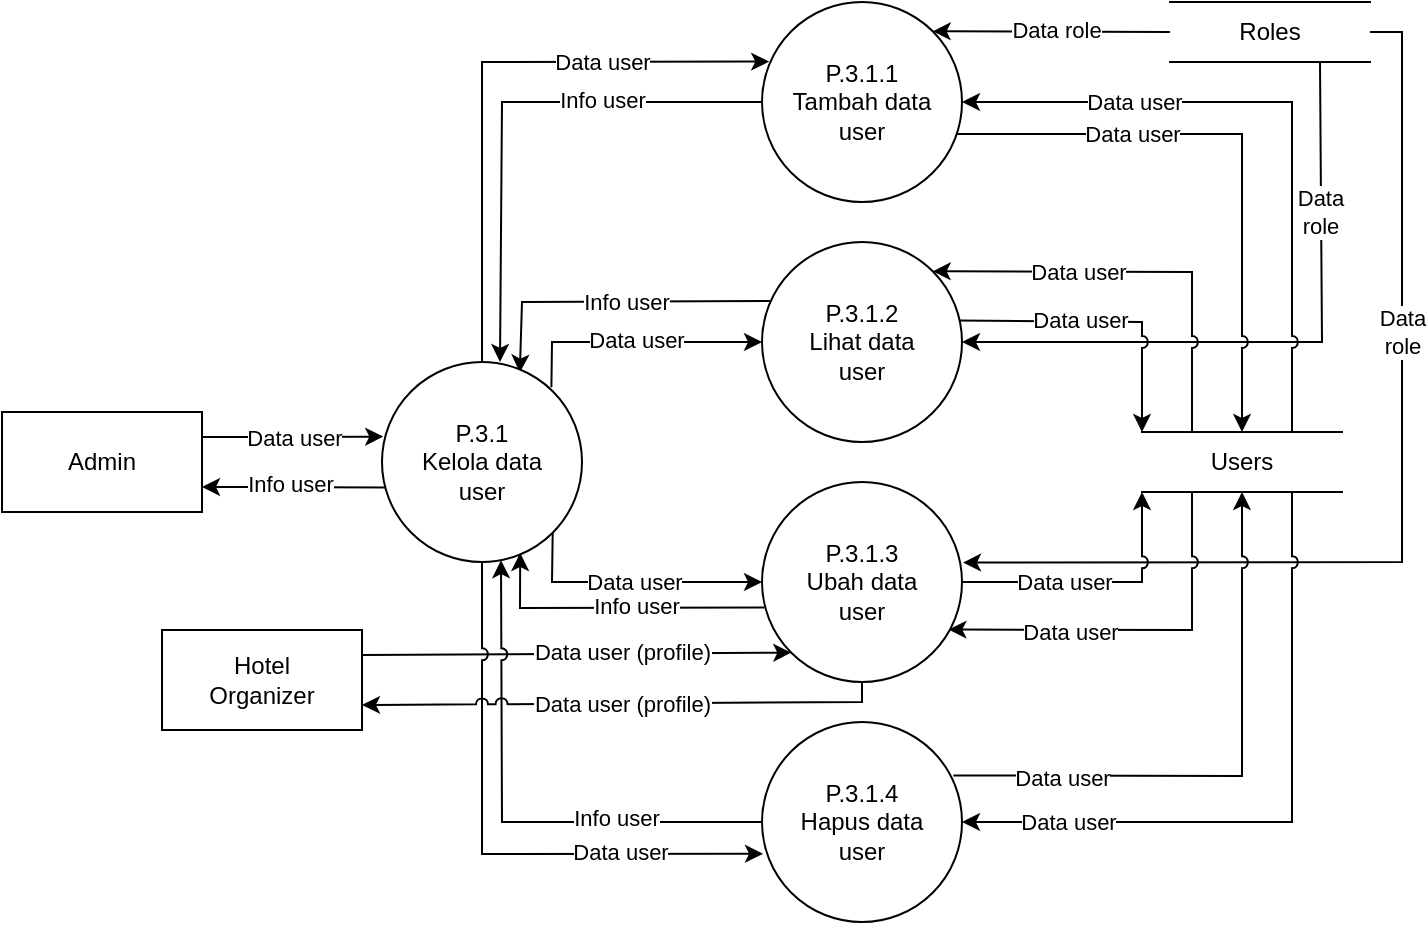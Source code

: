 <mxfile>
    <diagram id="PZpnqLampvH4WTl2chg_" name="Page-1">
        <mxGraphModel dx="1039" dy="776" grid="1" gridSize="10" guides="1" tooltips="1" connect="1" arrows="1" fold="1" page="1" pageScale="1" pageWidth="850" pageHeight="1100" background="#ffffff" math="0" shadow="0">
            <root>
                <mxCell id="0"/>
                <mxCell id="1" parent="0"/>
                <mxCell id="2" value="" style="endArrow=classic;html=1;rounded=0;curved=0;jumpStyle=arc;exitX=1;exitY=0.25;exitDx=0;exitDy=0;entryX=0.006;entryY=0.373;entryDx=0;entryDy=0;entryPerimeter=0;" parent="1" source="42" target="41" edge="1">
                    <mxGeometry width="50" height="50" relative="1" as="geometry">
                        <mxPoint x="260" y="630" as="sourcePoint"/>
                        <mxPoint x="310" y="580" as="targetPoint"/>
                    </mxGeometry>
                </mxCell>
                <mxCell id="47" value="Data user" style="edgeLabel;html=1;align=center;verticalAlign=middle;resizable=0;points=[];" parent="2" vertex="1" connectable="0">
                    <mxGeometry x="-0.133" relative="1" as="geometry">
                        <mxPoint x="6" as="offset"/>
                    </mxGeometry>
                </mxCell>
                <mxCell id="3" value="" style="endArrow=classic;html=1;rounded=0;curved=0;jumpStyle=arc;entryX=0;entryY=1;entryDx=0;entryDy=0;exitX=1;exitY=0.25;exitDx=0;exitDy=0;" parent="1" source="58" target="43" edge="1">
                    <mxGeometry width="50" height="50" relative="1" as="geometry">
                        <mxPoint x="300" y="680" as="sourcePoint"/>
                        <mxPoint x="350" y="630" as="targetPoint"/>
                    </mxGeometry>
                </mxCell>
                <mxCell id="59" value="Data user (profile)" style="edgeLabel;html=1;align=center;verticalAlign=middle;resizable=0;points=[];" parent="3" vertex="1" connectable="0">
                    <mxGeometry x="-0.003" y="1" relative="1" as="geometry">
                        <mxPoint x="23" as="offset"/>
                    </mxGeometry>
                </mxCell>
                <mxCell id="4" value="" style="endArrow=classic;html=1;rounded=0;curved=0;jumpStyle=arc;exitX=0.847;exitY=0.126;exitDx=0;exitDy=0;entryX=0;entryY=0.5;entryDx=0;entryDy=0;exitPerimeter=0;" parent="1" source="41" target="44" edge="1">
                    <mxGeometry width="50" height="50" relative="1" as="geometry">
                        <mxPoint x="410" y="580" as="sourcePoint"/>
                        <mxPoint x="460" y="530" as="targetPoint"/>
                        <Array as="points">
                            <mxPoint x="415" y="410"/>
                        </Array>
                    </mxGeometry>
                </mxCell>
                <mxCell id="52" value="&lt;span style=&quot;color: rgb(0, 0, 0);&quot;&gt;Data user&lt;/span&gt;" style="edgeLabel;html=1;align=center;verticalAlign=middle;resizable=0;points=[];" parent="4" vertex="1" connectable="0">
                    <mxGeometry x="0.007" y="1" relative="1" as="geometry">
                        <mxPoint as="offset"/>
                    </mxGeometry>
                </mxCell>
                <mxCell id="6" value="" style="endArrow=classic;html=1;rounded=0;curved=0;jumpStyle=arc;exitX=0;exitY=0.5;exitDx=0;exitDy=0;entryX=0.59;entryY=0;entryDx=0;entryDy=0;entryPerimeter=0;" parent="1" source="45" target="41" edge="1">
                    <mxGeometry width="50" height="50" relative="1" as="geometry">
                        <mxPoint x="440" y="400" as="sourcePoint"/>
                        <mxPoint x="490" y="350" as="targetPoint"/>
                        <Array as="points">
                            <mxPoint x="390" y="290"/>
                        </Array>
                    </mxGeometry>
                </mxCell>
                <mxCell id="50" value="Info user" style="edgeLabel;html=1;align=center;verticalAlign=middle;resizable=0;points=[];" parent="6" vertex="1" connectable="0">
                    <mxGeometry x="-0.345" y="2" relative="1" as="geometry">
                        <mxPoint x="5" y="-3" as="offset"/>
                    </mxGeometry>
                </mxCell>
                <mxCell id="9" value="" style="endArrow=classic;html=1;rounded=0;curved=0;jumpStyle=arc;exitX=0.5;exitY=0;exitDx=0;exitDy=0;entryX=0.036;entryY=0.298;entryDx=0;entryDy=0;entryPerimeter=0;" parent="1" source="41" target="45" edge="1">
                    <mxGeometry width="50" height="50" relative="1" as="geometry">
                        <mxPoint x="400" y="610" as="sourcePoint"/>
                        <mxPoint x="450" y="560" as="targetPoint"/>
                        <Array as="points">
                            <mxPoint x="380" y="270"/>
                        </Array>
                    </mxGeometry>
                </mxCell>
                <mxCell id="49" value="Data user" style="edgeLabel;html=1;align=center;verticalAlign=middle;resizable=0;points=[];" parent="9" vertex="1" connectable="0">
                    <mxGeometry x="0.305" y="2" relative="1" as="geometry">
                        <mxPoint x="18" y="2" as="offset"/>
                    </mxGeometry>
                </mxCell>
                <mxCell id="11" value="" style="endArrow=classic;html=1;rounded=0;curved=0;jumpStyle=arc;exitX=1;exitY=0.5;exitDx=0;exitDy=0;entryX=1.005;entryY=0.403;entryDx=0;entryDy=0;entryPerimeter=0;" parent="1" source="62" target="43" edge="1">
                    <mxGeometry width="50" height="50" relative="1" as="geometry">
                        <mxPoint x="810" y="370" as="sourcePoint"/>
                        <mxPoint x="860" y="320" as="targetPoint"/>
                        <Array as="points">
                            <mxPoint x="840" y="255"/>
                            <mxPoint x="840" y="520"/>
                            <mxPoint x="824" y="520"/>
                        </Array>
                    </mxGeometry>
                </mxCell>
                <mxCell id="71" value="&lt;span style=&quot;color: rgb(0, 0, 0);&quot;&gt;Data&lt;/span&gt;&lt;div&gt;&lt;span style=&quot;color: rgb(0, 0, 0);&quot;&gt;role&lt;/span&gt;&lt;/div&gt;" style="edgeLabel;html=1;align=center;verticalAlign=middle;resizable=0;points=[];" parent="11" vertex="1" connectable="0">
                    <mxGeometry x="-0.338" relative="1" as="geometry">
                        <mxPoint as="offset"/>
                    </mxGeometry>
                </mxCell>
                <mxCell id="13" value="" style="endArrow=classic;html=1;rounded=0;curved=0;jumpStyle=arc;exitX=0.75;exitY=1;exitDx=0;exitDy=0;entryX=1;entryY=0.5;entryDx=0;entryDy=0;" parent="1" source="62" target="44" edge="1">
                    <mxGeometry width="50" height="50" relative="1" as="geometry">
                        <mxPoint x="780" y="400" as="sourcePoint"/>
                        <mxPoint x="830" y="350" as="targetPoint"/>
                        <Array as="points">
                            <mxPoint x="800" y="410"/>
                        </Array>
                    </mxGeometry>
                </mxCell>
                <mxCell id="72" value="&lt;span style=&quot;color: rgb(0, 0, 0); scrollbar-color: rgb(226, 226, 226) rgb(251, 251, 251);&quot;&gt;Data&lt;/span&gt;&lt;div style=&quot;color: rgb(63, 63, 63); scrollbar-color: rgb(226, 226, 226) rgb(251, 251, 251);&quot;&gt;&lt;span style=&quot;color: rgb(0, 0, 0); scrollbar-color: rgb(226, 226, 226) rgb(251, 251, 251);&quot;&gt;role&lt;/span&gt;&lt;/div&gt;" style="edgeLabel;html=1;align=center;verticalAlign=middle;resizable=0;points=[];" parent="13" vertex="1" connectable="0">
                    <mxGeometry x="-0.532" y="-1" relative="1" as="geometry">
                        <mxPoint as="offset"/>
                    </mxGeometry>
                </mxCell>
                <mxCell id="15" value="" style="endArrow=classic;html=1;rounded=0;curved=0;jumpStyle=arc;entryX=1;entryY=0.75;entryDx=0;entryDy=0;exitX=0.015;exitY=0.627;exitDx=0;exitDy=0;exitPerimeter=0;" parent="1" source="41" target="42" edge="1">
                    <mxGeometry width="50" height="50" relative="1" as="geometry">
                        <mxPoint x="250" y="555" as="sourcePoint"/>
                        <mxPoint x="300" y="505" as="targetPoint"/>
                    </mxGeometry>
                </mxCell>
                <mxCell id="48" value="Info user" style="edgeLabel;html=1;align=center;verticalAlign=middle;resizable=0;points=[];" parent="15" vertex="1" connectable="0">
                    <mxGeometry x="0.051" y="-2" relative="1" as="geometry">
                        <mxPoint as="offset"/>
                    </mxGeometry>
                </mxCell>
                <mxCell id="21" value="" style="endArrow=classic;html=1;rounded=0;curved=0;jumpStyle=arc;exitX=0;exitY=0.5;exitDx=0;exitDy=0;entryX=1;entryY=0;entryDx=0;entryDy=0;" parent="1" source="62" target="45" edge="1">
                    <mxGeometry width="50" height="50" relative="1" as="geometry">
                        <mxPoint x="670" y="380" as="sourcePoint"/>
                        <mxPoint x="720" y="330" as="targetPoint"/>
                    </mxGeometry>
                </mxCell>
                <mxCell id="73" value="Data role" style="edgeLabel;html=1;align=center;verticalAlign=middle;resizable=0;points=[];" parent="21" vertex="1" connectable="0">
                    <mxGeometry x="-0.029" y="-2" relative="1" as="geometry">
                        <mxPoint y="1" as="offset"/>
                    </mxGeometry>
                </mxCell>
                <mxCell id="24" value="" style="endArrow=classic;html=1;rounded=0;curved=0;jumpStyle=arc;entryX=1;entryY=0.5;entryDx=0;entryDy=0;exitX=0.75;exitY=0;exitDx=0;exitDy=0;" parent="1" source="61" target="45" edge="1">
                    <mxGeometry width="50" height="50" relative="1" as="geometry">
                        <mxPoint x="735" y="390" as="sourcePoint"/>
                        <mxPoint x="785" y="340" as="targetPoint"/>
                        <Array as="points">
                            <mxPoint x="785" y="290"/>
                        </Array>
                    </mxGeometry>
                </mxCell>
                <mxCell id="64" value="&lt;span style=&quot;color: rgb(0, 0, 0);&quot;&gt;Data user&lt;/span&gt;" style="edgeLabel;html=1;align=center;verticalAlign=middle;resizable=0;points=[];" parent="24" vertex="1" connectable="0">
                    <mxGeometry x="0.48" relative="1" as="geometry">
                        <mxPoint as="offset"/>
                    </mxGeometry>
                </mxCell>
                <mxCell id="26" value="" style="endArrow=classic;html=1;rounded=0;curved=0;jumpStyle=arc;entryX=0.595;entryY=0.991;entryDx=0;entryDy=0;entryPerimeter=0;exitX=0;exitY=0.5;exitDx=0;exitDy=0;" parent="1" source="46" target="41" edge="1">
                    <mxGeometry width="50" height="50" relative="1" as="geometry">
                        <mxPoint x="400" y="650" as="sourcePoint"/>
                        <mxPoint x="450" y="600" as="targetPoint"/>
                        <Array as="points">
                            <mxPoint x="390" y="650"/>
                        </Array>
                    </mxGeometry>
                </mxCell>
                <mxCell id="57" value="&lt;span style=&quot;color: rgb(0, 0, 0);&quot;&gt;Info user&lt;/span&gt;" style="edgeLabel;html=1;align=center;verticalAlign=middle;resizable=0;points=[];" parent="26" vertex="1" connectable="0">
                    <mxGeometry x="-0.436" y="-2" relative="1" as="geometry">
                        <mxPoint as="offset"/>
                    </mxGeometry>
                </mxCell>
                <mxCell id="27" value="" style="endArrow=classic;html=1;rounded=0;curved=0;jumpStyle=arc;exitX=0.011;exitY=0.628;exitDx=0;exitDy=0;exitPerimeter=0;entryX=0.691;entryY=0.955;entryDx=0;entryDy=0;entryPerimeter=0;" parent="1" source="43" target="41" edge="1">
                    <mxGeometry width="50" height="50" relative="1" as="geometry">
                        <mxPoint x="390" y="620" as="sourcePoint"/>
                        <mxPoint x="440" y="570" as="targetPoint"/>
                        <Array as="points">
                            <mxPoint x="399" y="543"/>
                        </Array>
                    </mxGeometry>
                </mxCell>
                <mxCell id="55" value="&lt;span style=&quot;color: rgb(0, 0, 0);&quot;&gt;Info user&lt;/span&gt;" style="edgeLabel;html=1;align=center;verticalAlign=middle;resizable=0;points=[];" parent="27" vertex="1" connectable="0">
                    <mxGeometry x="-0.14" y="-1" relative="1" as="geometry">
                        <mxPoint as="offset"/>
                    </mxGeometry>
                </mxCell>
                <mxCell id="28" value="" style="endArrow=classic;html=1;rounded=0;curved=0;jumpStyle=arc;entryX=0.5;entryY=0;entryDx=0;entryDy=0;exitX=0.972;exitY=0.66;exitDx=0;exitDy=0;exitPerimeter=0;" parent="1" source="45" target="61" edge="1">
                    <mxGeometry width="50" height="50" relative="1" as="geometry">
                        <mxPoint x="700" y="410" as="sourcePoint"/>
                        <mxPoint x="750" y="360" as="targetPoint"/>
                        <Array as="points">
                            <mxPoint x="760" y="306"/>
                        </Array>
                    </mxGeometry>
                </mxCell>
                <mxCell id="63" value="Data user" style="edgeLabel;html=1;align=center;verticalAlign=middle;resizable=0;points=[];" parent="28" vertex="1" connectable="0">
                    <mxGeometry x="-0.53" y="-2" relative="1" as="geometry">
                        <mxPoint x="19" y="-2" as="offset"/>
                    </mxGeometry>
                </mxCell>
                <mxCell id="30" value="" style="endArrow=classic;html=1;rounded=0;curved=0;jumpStyle=arc;entryX=0.932;entryY=0.738;entryDx=0;entryDy=0;entryPerimeter=0;exitX=0.25;exitY=1;exitDx=0;exitDy=0;" parent="1" source="61" target="43" edge="1">
                    <mxGeometry width="50" height="50" relative="1" as="geometry">
                        <mxPoint x="700" y="620" as="sourcePoint"/>
                        <mxPoint x="750" y="570" as="targetPoint"/>
                        <Array as="points">
                            <mxPoint x="735" y="554"/>
                        </Array>
                    </mxGeometry>
                </mxCell>
                <mxCell id="68" value="&lt;span style=&quot;color: rgb(0, 0, 0);&quot;&gt;Data user&lt;/span&gt;" style="edgeLabel;html=1;align=center;verticalAlign=middle;resizable=0;points=[];" parent="30" vertex="1" connectable="0">
                    <mxGeometry x="0.37" y="1" relative="1" as="geometry">
                        <mxPoint as="offset"/>
                    </mxGeometry>
                </mxCell>
                <mxCell id="31" value="" style="endArrow=classic;html=1;rounded=0;curved=0;jumpStyle=arc;exitX=0.75;exitY=1;exitDx=0;exitDy=0;entryX=1;entryY=0.5;entryDx=0;entryDy=0;" parent="1" source="61" target="46" edge="1">
                    <mxGeometry width="50" height="50" relative="1" as="geometry">
                        <mxPoint x="650" y="680" as="sourcePoint"/>
                        <mxPoint x="800" y="610" as="targetPoint"/>
                        <Array as="points">
                            <mxPoint x="785" y="650"/>
                        </Array>
                    </mxGeometry>
                </mxCell>
                <mxCell id="70" value="&lt;span style=&quot;color: rgb(0, 0, 0);&quot;&gt;Data user&lt;/span&gt;" style="edgeLabel;html=1;align=center;verticalAlign=middle;resizable=0;points=[];" parent="31" vertex="1" connectable="0">
                    <mxGeometry x="0.678" relative="1" as="geometry">
                        <mxPoint as="offset"/>
                    </mxGeometry>
                </mxCell>
                <mxCell id="32" value="" style="endArrow=classic;html=1;rounded=0;curved=0;jumpStyle=arc;exitX=1;exitY=0.5;exitDx=0;exitDy=0;entryX=0;entryY=1;entryDx=0;entryDy=0;" parent="1" source="43" target="61" edge="1">
                    <mxGeometry width="50" height="50" relative="1" as="geometry">
                        <mxPoint x="720" y="640" as="sourcePoint"/>
                        <mxPoint x="770" y="590" as="targetPoint"/>
                        <Array as="points">
                            <mxPoint x="710" y="530"/>
                        </Array>
                    </mxGeometry>
                </mxCell>
                <mxCell id="67" value="&lt;span style=&quot;color: rgb(0, 0, 0);&quot;&gt;Data user&lt;/span&gt;" style="edgeLabel;html=1;align=center;verticalAlign=middle;resizable=0;points=[];" parent="32" vertex="1" connectable="0">
                    <mxGeometry x="-0.246" relative="1" as="geometry">
                        <mxPoint as="offset"/>
                    </mxGeometry>
                </mxCell>
                <mxCell id="33" value="" style="endArrow=classic;html=1;rounded=0;curved=0;jumpStyle=arc;entryX=0.5;entryY=1;entryDx=0;entryDy=0;exitX=0.957;exitY=0.267;exitDx=0;exitDy=0;exitPerimeter=0;" parent="1" source="46" target="61" edge="1">
                    <mxGeometry width="50" height="50" relative="1" as="geometry">
                        <mxPoint x="800" y="630" as="sourcePoint"/>
                        <mxPoint x="850" y="580" as="targetPoint"/>
                        <Array as="points">
                            <mxPoint x="760" y="627"/>
                        </Array>
                    </mxGeometry>
                </mxCell>
                <mxCell id="69" value="&lt;span style=&quot;color: rgb(0, 0, 0);&quot;&gt;Data user&lt;/span&gt;" style="edgeLabel;html=1;align=center;verticalAlign=middle;resizable=0;points=[];" parent="33" vertex="1" connectable="0">
                    <mxGeometry x="-0.618" y="-1" relative="1" as="geometry">
                        <mxPoint as="offset"/>
                    </mxGeometry>
                </mxCell>
                <mxCell id="34" value="" style="endArrow=classic;html=1;rounded=0;curved=0;jumpStyle=arc;exitX=0.5;exitY=1;exitDx=0;exitDy=0;entryX=0.005;entryY=0.659;entryDx=0;entryDy=0;entryPerimeter=0;" parent="1" source="41" target="46" edge="1">
                    <mxGeometry width="50" height="50" relative="1" as="geometry">
                        <mxPoint x="390" y="730" as="sourcePoint"/>
                        <mxPoint x="440" y="680" as="targetPoint"/>
                        <Array as="points">
                            <mxPoint x="380" y="666"/>
                        </Array>
                    </mxGeometry>
                </mxCell>
                <mxCell id="56" value="&lt;span style=&quot;color: rgb(0, 0, 0);&quot;&gt;Data user&lt;/span&gt;" style="edgeLabel;html=1;align=center;verticalAlign=middle;resizable=0;points=[];" parent="34" vertex="1" connectable="0">
                    <mxGeometry x="0.38" y="1" relative="1" as="geometry">
                        <mxPoint x="17" as="offset"/>
                    </mxGeometry>
                </mxCell>
                <mxCell id="35" value="" style="endArrow=classic;html=1;rounded=0;curved=0;jumpStyle=arc;exitX=0.5;exitY=1;exitDx=0;exitDy=0;entryX=1;entryY=0.75;entryDx=0;entryDy=0;" parent="1" source="43" target="58" edge="1">
                    <mxGeometry width="50" height="50" relative="1" as="geometry">
                        <mxPoint x="425" y="630" as="sourcePoint"/>
                        <mxPoint x="475" y="580" as="targetPoint"/>
                        <Array as="points">
                            <mxPoint x="570" y="590"/>
                        </Array>
                    </mxGeometry>
                </mxCell>
                <mxCell id="60" value="Data user (profile)" style="edgeLabel;html=1;align=center;verticalAlign=middle;resizable=0;points=[];" parent="35" vertex="1" connectable="0">
                    <mxGeometry x="-0.137" y="1" relative="1" as="geometry">
                        <mxPoint x="-18" y="-1" as="offset"/>
                    </mxGeometry>
                </mxCell>
                <mxCell id="36" value="" style="endArrow=classic;html=1;rounded=0;curved=0;jumpStyle=arc;entryX=0;entryY=0;entryDx=0;entryDy=0;exitX=0.986;exitY=0.393;exitDx=0;exitDy=0;exitPerimeter=0;" parent="1" source="44" target="61" edge="1">
                    <mxGeometry width="50" height="50" relative="1" as="geometry">
                        <mxPoint x="190" y="690" as="sourcePoint"/>
                        <mxPoint x="780" y="530" as="targetPoint"/>
                        <Array as="points">
                            <mxPoint x="710" y="400"/>
                        </Array>
                    </mxGeometry>
                </mxCell>
                <mxCell id="66" value="&lt;span style=&quot;color: rgb(0, 0, 0);&quot;&gt;Data user&lt;/span&gt;" style="edgeLabel;html=1;align=center;verticalAlign=middle;resizable=0;points=[];" parent="36" vertex="1" connectable="0">
                    <mxGeometry x="-0.181" y="1" relative="1" as="geometry">
                        <mxPoint as="offset"/>
                    </mxGeometry>
                </mxCell>
                <mxCell id="37" value="" style="endArrow=classic;html=1;rounded=0;curved=0;jumpStyle=arc;entryX=0.689;entryY=0.053;entryDx=0;entryDy=0;entryPerimeter=0;exitX=0.042;exitY=0.295;exitDx=0;exitDy=0;exitPerimeter=0;" parent="1" source="44" target="41" edge="1">
                    <mxGeometry width="50" height="50" relative="1" as="geometry">
                        <mxPoint x="210" y="710" as="sourcePoint"/>
                        <mxPoint x="430" y="600" as="targetPoint"/>
                        <Array as="points">
                            <mxPoint x="400" y="390"/>
                        </Array>
                    </mxGeometry>
                </mxCell>
                <mxCell id="53" value="&lt;span style=&quot;color: rgb(0, 0, 0);&quot;&gt;Info user&lt;/span&gt;" style="edgeLabel;html=1;align=center;verticalAlign=middle;resizable=0;points=[];" parent="37" vertex="1" connectable="0">
                    <mxGeometry x="-0.061" relative="1" as="geometry">
                        <mxPoint x="3" as="offset"/>
                    </mxGeometry>
                </mxCell>
                <mxCell id="38" value="" style="endArrow=classic;html=1;rounded=0;curved=0;jumpStyle=arc;exitX=0.25;exitY=0;exitDx=0;exitDy=0;entryX=1;entryY=0;entryDx=0;entryDy=0;" parent="1" source="61" target="44" edge="1">
                    <mxGeometry width="50" height="50" relative="1" as="geometry">
                        <mxPoint x="680" y="600" as="sourcePoint"/>
                        <mxPoint x="690" y="420" as="targetPoint"/>
                        <Array as="points">
                            <mxPoint x="735" y="375"/>
                        </Array>
                    </mxGeometry>
                </mxCell>
                <mxCell id="65" value="&lt;span style=&quot;color: rgb(0, 0, 0);&quot;&gt;Data user&lt;/span&gt;" style="edgeLabel;html=1;align=center;verticalAlign=middle;resizable=0;points=[];" parent="38" vertex="1" connectable="0">
                    <mxGeometry x="0.306" relative="1" as="geometry">
                        <mxPoint as="offset"/>
                    </mxGeometry>
                </mxCell>
                <mxCell id="39" value="" style="endArrow=classic;html=1;rounded=0;curved=0;jumpStyle=arc;exitX=1;exitY=1;exitDx=0;exitDy=0;entryX=0;entryY=0.5;entryDx=0;entryDy=0;" parent="1" source="41" target="43" edge="1">
                    <mxGeometry width="50" height="50" relative="1" as="geometry">
                        <mxPoint x="430" y="640" as="sourcePoint"/>
                        <mxPoint x="480" y="590" as="targetPoint"/>
                        <Array as="points">
                            <mxPoint x="415" y="530"/>
                        </Array>
                    </mxGeometry>
                </mxCell>
                <mxCell id="54" value="&lt;span style=&quot;color: rgb(0, 0, 0);&quot;&gt;Data user&lt;/span&gt;" style="edgeLabel;html=1;align=center;verticalAlign=middle;resizable=0;points=[];" parent="39" vertex="1" connectable="0">
                    <mxGeometry x="0.011" relative="1" as="geometry">
                        <mxPoint as="offset"/>
                    </mxGeometry>
                </mxCell>
                <mxCell id="41" value="P.3.1&lt;div&gt;Kelola data&lt;/div&gt;&lt;div&gt;user&lt;/div&gt;" style="shape=ellipse;html=1;dashed=0;whiteSpace=wrap;aspect=fixed;perimeter=ellipsePerimeter;" parent="1" vertex="1">
                    <mxGeometry x="330" y="420" width="100" height="100" as="geometry"/>
                </mxCell>
                <mxCell id="42" value="Admin" style="html=1;dashed=0;whiteSpace=wrap;" parent="1" vertex="1">
                    <mxGeometry x="140" y="445" width="100" height="50" as="geometry"/>
                </mxCell>
                <mxCell id="43" value="P.3.1.3&lt;div&gt;Ubah data&lt;/div&gt;&lt;div&gt;user&lt;/div&gt;" style="shape=ellipse;html=1;dashed=0;whiteSpace=wrap;aspect=fixed;perimeter=ellipsePerimeter;" parent="1" vertex="1">
                    <mxGeometry x="520" y="480" width="100" height="100" as="geometry"/>
                </mxCell>
                <mxCell id="44" value="P.3.1.2&lt;div&gt;Lihat data&lt;/div&gt;&lt;div&gt;user&lt;/div&gt;" style="shape=ellipse;html=1;dashed=0;whiteSpace=wrap;aspect=fixed;perimeter=ellipsePerimeter;" parent="1" vertex="1">
                    <mxGeometry x="520" y="360" width="100" height="100" as="geometry"/>
                </mxCell>
                <mxCell id="45" value="P.3.1.1&lt;div&gt;Tambah data&lt;/div&gt;&lt;div&gt;user&lt;/div&gt;" style="shape=ellipse;html=1;dashed=0;whiteSpace=wrap;aspect=fixed;perimeter=ellipsePerimeter;" parent="1" vertex="1">
                    <mxGeometry x="520" y="240" width="100" height="100" as="geometry"/>
                </mxCell>
                <mxCell id="46" value="P.3.1.4&lt;div&gt;Hapus data&lt;/div&gt;&lt;div&gt;user&lt;/div&gt;" style="shape=ellipse;html=1;dashed=0;whiteSpace=wrap;aspect=fixed;perimeter=ellipsePerimeter;" parent="1" vertex="1">
                    <mxGeometry x="520" y="600" width="100" height="100" as="geometry"/>
                </mxCell>
                <mxCell id="58" value="Hotel&lt;div&gt;Organizer&lt;/div&gt;" style="html=1;dashed=0;whiteSpace=wrap;" parent="1" vertex="1">
                    <mxGeometry x="220" y="554" width="100" height="50" as="geometry"/>
                </mxCell>
                <mxCell id="61" value="Users" style="html=1;dashed=0;whiteSpace=wrap;shape=partialRectangle;right=0;left=0;" parent="1" vertex="1">
                    <mxGeometry x="710" y="455" width="100" height="30" as="geometry"/>
                </mxCell>
                <mxCell id="62" value="Roles" style="html=1;dashed=0;whiteSpace=wrap;shape=partialRectangle;right=0;left=0;" parent="1" vertex="1">
                    <mxGeometry x="724" y="240" width="100" height="30" as="geometry"/>
                </mxCell>
            </root>
        </mxGraphModel>
    </diagram>
</mxfile>